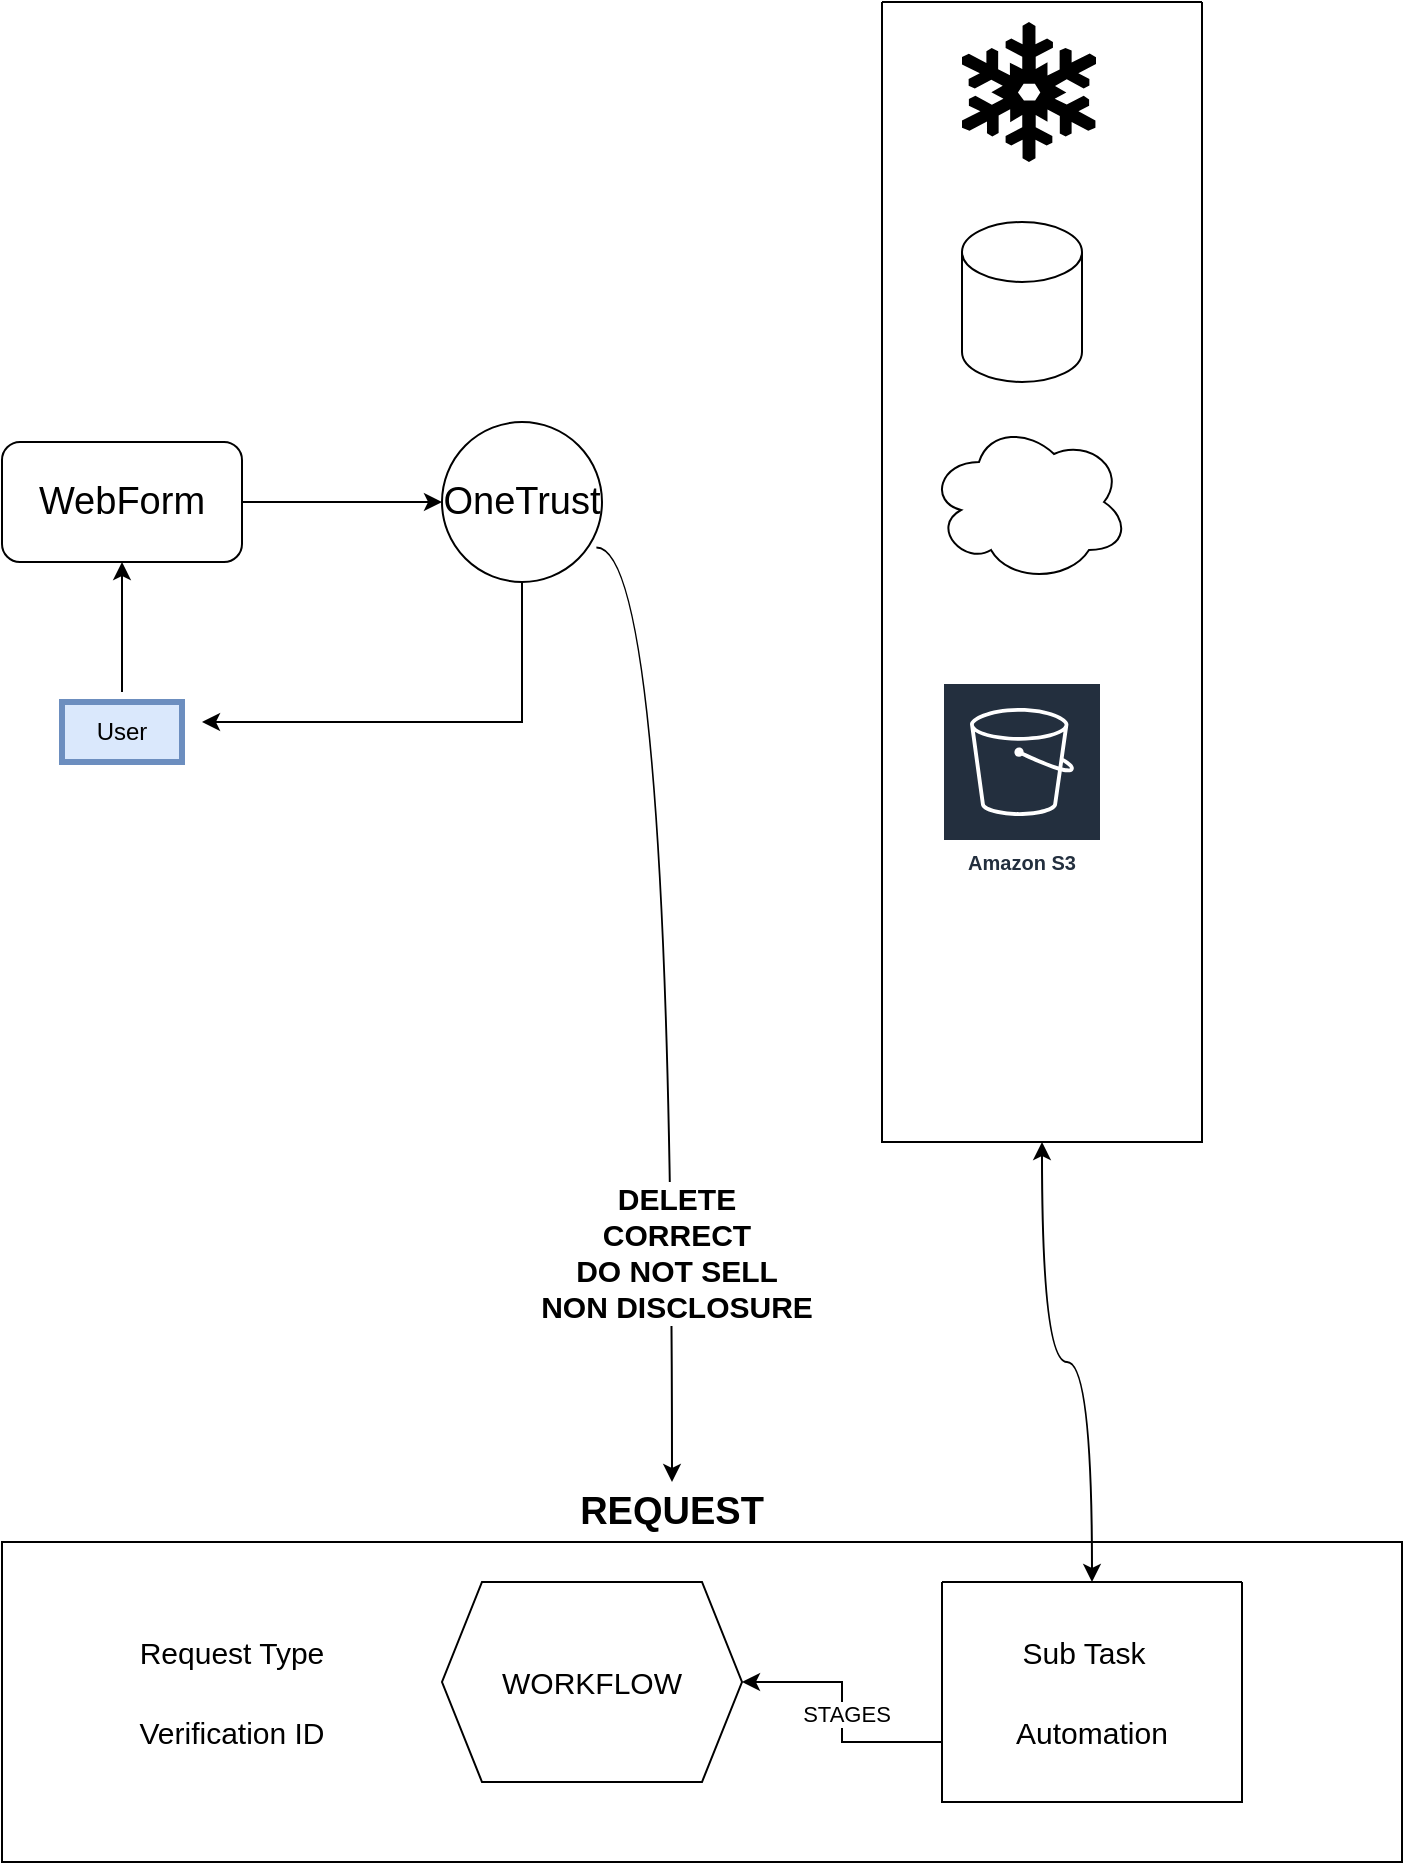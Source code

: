 <mxfile version="24.7.10">
  <diagram name="Page-1" id="WLs6gspiNnLt0iSCYCjH">
    <mxGraphModel dx="1105" dy="592" grid="1" gridSize="10" guides="1" tooltips="1" connect="1" arrows="1" fold="1" page="1" pageScale="1" pageWidth="850" pageHeight="1100" math="0" shadow="0">
      <root>
        <mxCell id="0" />
        <mxCell id="1" parent="0" />
        <mxCell id="ScvnmLPW_gc2dXJXKrL5-5" value="" style="edgeStyle=orthogonalEdgeStyle;rounded=0;orthogonalLoop=1;jettySize=auto;html=1;" parent="1" source="ScvnmLPW_gc2dXJXKrL5-1" target="ScvnmLPW_gc2dXJXKrL5-2" edge="1">
          <mxGeometry relative="1" as="geometry" />
        </mxCell>
        <mxCell id="ScvnmLPW_gc2dXJXKrL5-1" value="&lt;font style=&quot;font-size: 19px;&quot;&gt;WebForm&lt;/font&gt;" style="rounded=1;whiteSpace=wrap;html=1;" parent="1" vertex="1">
          <mxGeometry x="80" y="250" width="120" height="60" as="geometry" />
        </mxCell>
        <mxCell id="ScvnmLPW_gc2dXJXKrL5-6" style="edgeStyle=orthogonalEdgeStyle;rounded=0;orthogonalLoop=1;jettySize=auto;html=1;" parent="1" source="ScvnmLPW_gc2dXJXKrL5-2" edge="1">
          <mxGeometry relative="1" as="geometry">
            <mxPoint x="180" y="390" as="targetPoint" />
            <Array as="points">
              <mxPoint x="340" y="390" />
            </Array>
          </mxGeometry>
        </mxCell>
        <mxCell id="S38IMnhmS93CuPzTer3h-3" style="edgeStyle=orthogonalEdgeStyle;rounded=0;orthogonalLoop=1;jettySize=auto;html=1;entryX=0.5;entryY=0;entryDx=0;entryDy=0;curved=1;exitX=0.965;exitY=0.785;exitDx=0;exitDy=0;exitPerimeter=0;" edge="1" parent="1" source="ScvnmLPW_gc2dXJXKrL5-2" target="S38IMnhmS93CuPzTer3h-2">
          <mxGeometry relative="1" as="geometry" />
        </mxCell>
        <mxCell id="S38IMnhmS93CuPzTer3h-4" value="&lt;b style=&quot;font-size: 15px;&quot;&gt;&lt;font style=&quot;font-size: 15px;&quot;&gt;DELETE&lt;/font&gt;&lt;/b&gt;&lt;div style=&quot;font-size: 15px;&quot;&gt;&lt;b&gt;&lt;font style=&quot;font-size: 15px;&quot;&gt;CORRECT&lt;/font&gt;&lt;/b&gt;&lt;/div&gt;&lt;div style=&quot;font-size: 15px;&quot;&gt;&lt;b&gt;&lt;font style=&quot;font-size: 15px;&quot;&gt;DO NOT SELL&lt;/font&gt;&lt;/b&gt;&lt;/div&gt;&lt;div style=&quot;font-size: 15px;&quot;&gt;&lt;b style=&quot;&quot;&gt;&lt;font style=&quot;font-size: 15px;&quot;&gt;NON DISCLOSURE&lt;/font&gt;&lt;/b&gt;&lt;/div&gt;" style="edgeLabel;html=1;align=center;verticalAlign=middle;resizable=0;points=[];" vertex="1" connectable="0" parent="S38IMnhmS93CuPzTer3h-3">
          <mxGeometry x="0.543" y="2" relative="1" as="geometry">
            <mxPoint as="offset" />
          </mxGeometry>
        </mxCell>
        <mxCell id="ScvnmLPW_gc2dXJXKrL5-2" value="&lt;font style=&quot;font-size: 19px;&quot;&gt;OneTrust&lt;/font&gt;" style="ellipse;whiteSpace=wrap;html=1;aspect=fixed;" parent="1" vertex="1">
          <mxGeometry x="300" y="240" width="80" height="80" as="geometry" />
        </mxCell>
        <mxCell id="ScvnmLPW_gc2dXJXKrL5-4" value="" style="edgeStyle=orthogonalEdgeStyle;rounded=0;orthogonalLoop=1;jettySize=auto;html=1;" parent="1" source="ScvnmLPW_gc2dXJXKrL5-3" target="ScvnmLPW_gc2dXJXKrL5-1" edge="1">
          <mxGeometry relative="1" as="geometry" />
        </mxCell>
        <mxCell id="ScvnmLPW_gc2dXJXKrL5-3" value="User" style="text;html=1;align=center;verticalAlign=middle;whiteSpace=wrap;rounded=0;fillColor=#dae8fc;perimeterSpacing=5;strokeWidth=3;strokeColor=#6c8ebf;" parent="1" vertex="1">
          <mxGeometry x="110" y="380" width="60" height="30" as="geometry" />
        </mxCell>
        <mxCell id="ScvnmLPW_gc2dXJXKrL5-7" value="" style="shape=cylinder3;whiteSpace=wrap;html=1;boundedLbl=1;backgroundOutline=1;size=15;" parent="1" vertex="1">
          <mxGeometry x="560" y="140" width="60" height="80" as="geometry" />
        </mxCell>
        <mxCell id="ScvnmLPW_gc2dXJXKrL5-8" value="" style="ellipse;shape=cloud;whiteSpace=wrap;html=1;" parent="1" vertex="1">
          <mxGeometry x="543.5" y="240" width="100" height="80" as="geometry" />
        </mxCell>
        <mxCell id="ScvnmLPW_gc2dXJXKrL5-9" value="Amazon S3" style="sketch=0;outlineConnect=0;fontColor=#232F3E;gradientColor=none;strokeColor=#ffffff;fillColor=#232F3E;dashed=0;verticalLabelPosition=middle;verticalAlign=bottom;align=center;html=1;whiteSpace=wrap;fontSize=10;fontStyle=1;spacing=3;shape=mxgraph.aws4.productIcon;prIcon=mxgraph.aws4.s3;" parent="1" vertex="1">
          <mxGeometry x="550" y="370" width="80" height="100" as="geometry" />
        </mxCell>
        <mxCell id="ScvnmLPW_gc2dXJXKrL5-10" value="" style="shape=image;html=1;verticalAlign=top;verticalLabelPosition=bottom;labelBackgroundColor=#ffffff;imageAspect=0;aspect=fixed;image=https://cdn2.iconfinder.com/data/icons/whcompare-servers-web-hosting/50/sftp-128.png" parent="1" vertex="1">
          <mxGeometry x="546" y="490" width="84" height="84" as="geometry" />
        </mxCell>
        <mxCell id="ScvnmLPW_gc2dXJXKrL5-11" value="" style="shape=mxgraph.signs.nature.snowflake;html=1;pointerEvents=1;fillColor=#000000;strokeColor=none;verticalLabelPosition=bottom;verticalAlign=top;align=center;" parent="1" vertex="1">
          <mxGeometry x="560" y="40" width="67" height="70" as="geometry" />
        </mxCell>
        <mxCell id="ScvnmLPW_gc2dXJXKrL5-12" value="" style="swimlane;startSize=0;" parent="1" vertex="1">
          <mxGeometry x="520" y="30" width="160" height="570" as="geometry" />
        </mxCell>
        <mxCell id="S38IMnhmS93CuPzTer3h-1" value="" style="rounded=0;whiteSpace=wrap;html=1;" vertex="1" parent="1">
          <mxGeometry x="80" y="800" width="700" height="160" as="geometry" />
        </mxCell>
        <mxCell id="S38IMnhmS93CuPzTer3h-2" value="&lt;b style=&quot;font-size: 19px;&quot;&gt;REQUEST&lt;/b&gt;" style="text;html=1;align=center;verticalAlign=middle;whiteSpace=wrap;rounded=0;" vertex="1" parent="1">
          <mxGeometry x="385" y="770" width="60" height="30" as="geometry" />
        </mxCell>
        <mxCell id="S38IMnhmS93CuPzTer3h-5" value="&lt;font style=&quot;font-size: 15px;&quot;&gt;Request Type&lt;/font&gt;" style="text;html=1;align=center;verticalAlign=middle;whiteSpace=wrap;rounded=0;" vertex="1" parent="1">
          <mxGeometry x="120" y="840" width="150" height="30" as="geometry" />
        </mxCell>
        <mxCell id="S38IMnhmS93CuPzTer3h-6" value="&lt;font style=&quot;font-size: 15px;&quot;&gt;Verification ID&lt;/font&gt;" style="text;html=1;align=center;verticalAlign=middle;whiteSpace=wrap;rounded=0;" vertex="1" parent="1">
          <mxGeometry x="120" y="880" width="150" height="30" as="geometry" />
        </mxCell>
        <mxCell id="S38IMnhmS93CuPzTer3h-10" value="&lt;font style=&quot;font-size: 15px;&quot;&gt;WORKFLOW&lt;/font&gt;" style="shape=hexagon;perimeter=hexagonPerimeter2;whiteSpace=wrap;html=1;fixedSize=1;" vertex="1" parent="1">
          <mxGeometry x="300" y="820" width="150" height="100" as="geometry" />
        </mxCell>
        <mxCell id="S38IMnhmS93CuPzTer3h-11" value="&lt;font style=&quot;font-size: 15px;&quot;&gt;Sub Task&lt;/font&gt;" style="text;html=1;align=center;verticalAlign=middle;whiteSpace=wrap;rounded=0;" vertex="1" parent="1">
          <mxGeometry x="546" y="840" width="150" height="30" as="geometry" />
        </mxCell>
        <mxCell id="S38IMnhmS93CuPzTer3h-17" value="" style="edgeStyle=orthogonalEdgeStyle;rounded=0;orthogonalLoop=1;jettySize=auto;html=1;" edge="1" parent="1" source="S38IMnhmS93CuPzTer3h-12" target="S38IMnhmS93CuPzTer3h-10">
          <mxGeometry relative="1" as="geometry">
            <Array as="points">
              <mxPoint x="500" y="900" />
              <mxPoint x="500" y="870" />
            </Array>
          </mxGeometry>
        </mxCell>
        <mxCell id="S38IMnhmS93CuPzTer3h-18" value="STAGES" style="edgeLabel;html=1;align=center;verticalAlign=middle;resizable=0;points=[];" vertex="1" connectable="0" parent="S38IMnhmS93CuPzTer3h-17">
          <mxGeometry x="-0.153" y="-2" relative="1" as="geometry">
            <mxPoint y="-9" as="offset" />
          </mxGeometry>
        </mxCell>
        <mxCell id="S38IMnhmS93CuPzTer3h-12" value="&lt;font style=&quot;font-size: 15px;&quot;&gt;Automation&lt;/font&gt;" style="text;html=1;align=center;verticalAlign=middle;whiteSpace=wrap;rounded=0;" vertex="1" parent="1">
          <mxGeometry x="550" y="880" width="150" height="30" as="geometry" />
        </mxCell>
        <mxCell id="S38IMnhmS93CuPzTer3h-20" style="edgeStyle=orthogonalEdgeStyle;rounded=0;orthogonalLoop=1;jettySize=auto;html=1;entryX=0.5;entryY=1;entryDx=0;entryDy=0;curved=1;startArrow=classic;startFill=1;" edge="1" parent="1" source="S38IMnhmS93CuPzTer3h-16" target="ScvnmLPW_gc2dXJXKrL5-12">
          <mxGeometry relative="1" as="geometry" />
        </mxCell>
        <mxCell id="S38IMnhmS93CuPzTer3h-16" value="" style="swimlane;startSize=0;" vertex="1" parent="1">
          <mxGeometry x="550" y="820" width="150" height="110" as="geometry" />
        </mxCell>
      </root>
    </mxGraphModel>
  </diagram>
</mxfile>
